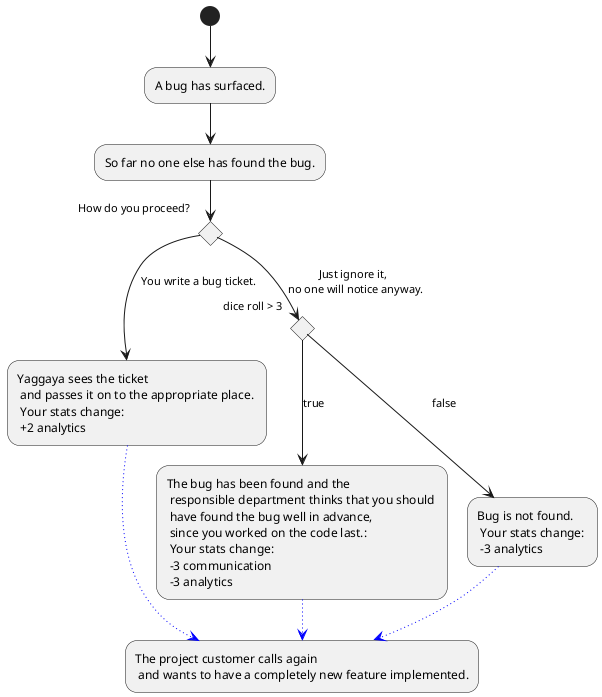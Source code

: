 @startuml
(*) --> "A bug has surfaced."
--> "So far no one else has found the bug."
if "How do you proceed?" then 
--> [You write a bug ticket.] "Yaggaya sees the ticket \n and passes it on to the appropriate place. \n Your stats change: \n +2 analytics" as bugTicket
else
--> [Just ignore it, \n no one will notice anyway.] if "dice roll > 3" then
--> [true] "The bug has been found and the \n responsible department thinks that you should \n have found the bug well in advance, \n since you worked on the code last.: \n Your stats change: \n -3 communication \n -3 analytics" as badEnd

else
--> [false] "Bug is not found. \n Your stats change: \n -3 analytics"
-[#blue,dotted]-> "The project customer calls again \n and wants to have a completely new feature implemented." as nextDecision 
endif
badEnd -[#blue,dotted]-> nextDecision
bugTicket -[#blue,dotted]-> nextDecision
@enduml